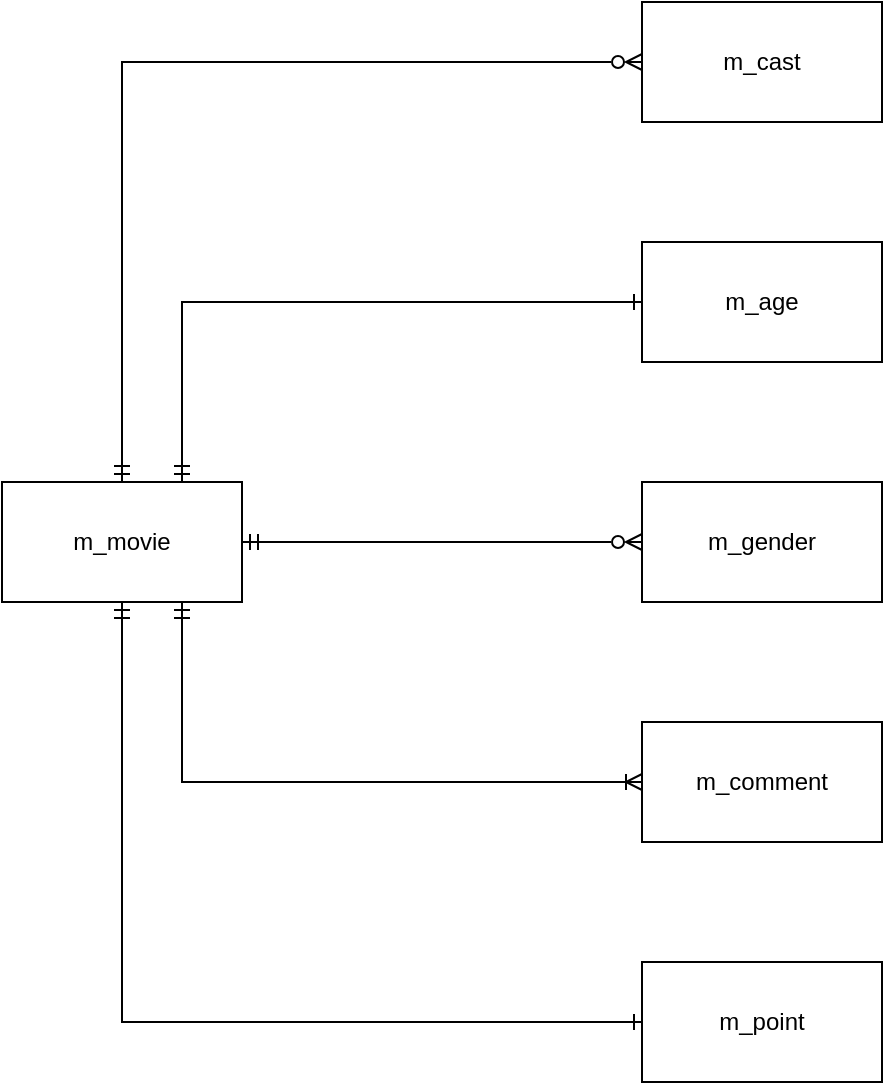 <mxfile version="16.6.2" type="device"><diagram id="C4hUBe0OE3YHCIVSqUId" name="Page-1"><mxGraphModel dx="1298" dy="753" grid="1" gridSize="10" guides="1" tooltips="1" connect="1" arrows="1" fold="1" page="1" pageScale="1" pageWidth="827" pageHeight="1169" math="0" shadow="0"><root><mxCell id="0"/><mxCell id="1" parent="0"/><mxCell id="zFqOZsajCmrR_KlMWyzn-1" value="m_movie" style="rounded=0;whiteSpace=wrap;html=1;" parent="1" vertex="1"><mxGeometry x="240" y="280" width="120" height="60" as="geometry"/></mxCell><mxCell id="zFqOZsajCmrR_KlMWyzn-2" value="m_age" style="rounded=0;whiteSpace=wrap;html=1;" parent="1" vertex="1"><mxGeometry x="560" y="160" width="120" height="60" as="geometry"/></mxCell><mxCell id="zFqOZsajCmrR_KlMWyzn-3" value="m_gender" style="rounded=0;whiteSpace=wrap;html=1;" parent="1" vertex="1"><mxGeometry x="560" y="280" width="120" height="60" as="geometry"/></mxCell><mxCell id="zFqOZsajCmrR_KlMWyzn-4" value="m_cast" style="rounded=0;whiteSpace=wrap;html=1;" parent="1" vertex="1"><mxGeometry x="560" y="40" width="120" height="60" as="geometry"/></mxCell><mxCell id="zFqOZsajCmrR_KlMWyzn-5" value="m_comment" style="rounded=0;whiteSpace=wrap;html=1;" parent="1" vertex="1"><mxGeometry x="560" y="400" width="120" height="60" as="geometry"/></mxCell><mxCell id="zFqOZsajCmrR_KlMWyzn-7" value="" style="endArrow=ERzeroToMany;html=1;rounded=0;exitX=1;exitY=0.5;exitDx=0;exitDy=0;entryX=0;entryY=0.5;entryDx=0;entryDy=0;startArrow=ERmandOne;startFill=0;endFill=0;" parent="1" source="zFqOZsajCmrR_KlMWyzn-1" target="zFqOZsajCmrR_KlMWyzn-3" edge="1"><mxGeometry width="50" height="50" relative="1" as="geometry"><mxPoint x="360" y="320" as="sourcePoint"/><mxPoint x="559" y="310" as="targetPoint"/></mxGeometry></mxCell><mxCell id="zFqOZsajCmrR_KlMWyzn-8" value="" style="endArrow=ERone;html=1;rounded=0;exitX=0.75;exitY=0;exitDx=0;exitDy=0;entryX=0;entryY=0.5;entryDx=0;entryDy=0;startArrow=ERmandOne;startFill=0;endFill=0;" parent="1" source="zFqOZsajCmrR_KlMWyzn-1" target="zFqOZsajCmrR_KlMWyzn-2" edge="1"><mxGeometry width="50" height="50" relative="1" as="geometry"><mxPoint x="360" y="320" as="sourcePoint"/><mxPoint x="410" y="270" as="targetPoint"/><Array as="points"><mxPoint x="330" y="190"/></Array></mxGeometry></mxCell><mxCell id="zFqOZsajCmrR_KlMWyzn-9" value="" style="endArrow=ERzeroToMany;html=1;rounded=0;exitX=0.5;exitY=0;exitDx=0;exitDy=0;entryX=0;entryY=0.5;entryDx=0;entryDy=0;startArrow=ERmandOne;startFill=0;endFill=0;" parent="1" source="zFqOZsajCmrR_KlMWyzn-1" target="zFqOZsajCmrR_KlMWyzn-4" edge="1"><mxGeometry width="50" height="50" relative="1" as="geometry"><mxPoint x="370" y="250" as="sourcePoint"/><mxPoint x="420" y="200" as="targetPoint"/><Array as="points"><mxPoint x="300" y="70"/></Array></mxGeometry></mxCell><mxCell id="zFqOZsajCmrR_KlMWyzn-10" value="" style="endArrow=ERoneToMany;html=1;rounded=0;exitX=0.75;exitY=1;exitDx=0;exitDy=0;entryX=0;entryY=0.5;entryDx=0;entryDy=0;startArrow=ERmandOne;startFill=0;endFill=0;" parent="1" source="zFqOZsajCmrR_KlMWyzn-1" target="zFqOZsajCmrR_KlMWyzn-5" edge="1"><mxGeometry width="50" height="50" relative="1" as="geometry"><mxPoint x="340" y="290" as="sourcePoint"/><mxPoint x="570" y="200" as="targetPoint"/><Array as="points"><mxPoint x="330" y="430"/></Array></mxGeometry></mxCell><mxCell id="6mOqu9fWFIiTwqcpN4_n-1" value="m_point" style="rounded=0;whiteSpace=wrap;html=1;" vertex="1" parent="1"><mxGeometry x="560" y="520" width="120" height="60" as="geometry"/></mxCell><mxCell id="6mOqu9fWFIiTwqcpN4_n-2" value="" style="endArrow=ERone;html=1;rounded=0;exitX=0.5;exitY=1;exitDx=0;exitDy=0;entryX=0;entryY=0.5;entryDx=0;entryDy=0;startArrow=ERmandOne;startFill=0;endFill=0;" edge="1" parent="1" source="zFqOZsajCmrR_KlMWyzn-1"><mxGeometry width="50" height="50" relative="1" as="geometry"><mxPoint x="330" y="460" as="sourcePoint"/><mxPoint x="560" y="550" as="targetPoint"/><Array as="points"><mxPoint x="300" y="550"/></Array></mxGeometry></mxCell></root></mxGraphModel></diagram></mxfile>